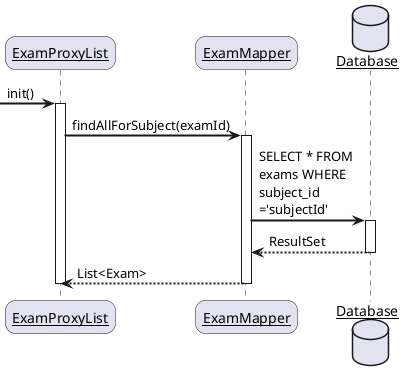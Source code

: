 @startuml
skinparam sequenceArrowThickness 2
skinparam roundcorner 20
skinparam maxmessagesize 130
skinparam sequenceParticipant underline

participant "ExamProxyList" as A
participant "ExamMapper" as B
database Database as C

-> A: init()
activate A

A -> B: findAllForSubject(examId)
activate B

B -> C: SELECT * FROM exams WHERE subject_id ='subjectId'
activate C

C --> B: ResultSet
deactivate C

B --> A : List<Exam> 
deactivate B

deactivate A

@enduml